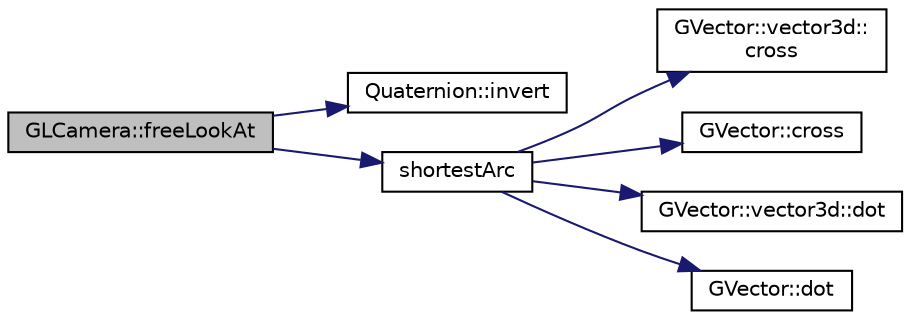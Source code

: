 digraph "GLCamera::freeLookAt"
{
 // INTERACTIVE_SVG=YES
  edge [fontname="Helvetica",fontsize="10",labelfontname="Helvetica",labelfontsize="10"];
  node [fontname="Helvetica",fontsize="10",shape=record];
  rankdir="LR";
  Node1 [label="GLCamera::freeLookAt",height=0.2,width=0.4,color="black", fillcolor="grey75", style="filled", fontcolor="black"];
  Node1 -> Node2 [color="midnightblue",fontsize="10",style="solid",fontname="Helvetica"];
  Node2 [label="Quaternion::invert",height=0.2,width=0.4,color="black", fillcolor="white", style="filled",URL="$dc/de3/class_quaternion.html#a3576d214879afac95cbd9adbfb89be75"];
  Node1 -> Node3 [color="midnightblue",fontsize="10",style="solid",fontname="Helvetica"];
  Node3 [label="shortestArc",height=0.2,width=0.4,color="black", fillcolor="white", style="filled",URL="$da/d07/quaternion_8h.html#a9985d0e04e33dd3f4f502a30bd5da28b"];
  Node3 -> Node4 [color="midnightblue",fontsize="10",style="solid",fontname="Helvetica"];
  Node4 [label="GVector::vector3d::\lcross",height=0.2,width=0.4,color="black", fillcolor="white", style="filled",URL="$d7/db8/class_g_vector_1_1vector3d.html#a50817bc365356657fb41028c056bc5a0"];
  Node3 -> Node5 [color="midnightblue",fontsize="10",style="solid",fontname="Helvetica"];
  Node5 [label="GVector::cross",height=0.2,width=0.4,color="black", fillcolor="white", style="filled",URL="$d5/da9/namespace_g_vector.html#a139c7095b744ff56295f42aa8e288f4c"];
  Node3 -> Node6 [color="midnightblue",fontsize="10",style="solid",fontname="Helvetica"];
  Node6 [label="GVector::vector3d::dot",height=0.2,width=0.4,color="black", fillcolor="white", style="filled",URL="$d7/db8/class_g_vector_1_1vector3d.html#af9ba531c9d36ca2e0dc80065bd19b9da"];
  Node3 -> Node7 [color="midnightblue",fontsize="10",style="solid",fontname="Helvetica"];
  Node7 [label="GVector::dot",height=0.2,width=0.4,color="black", fillcolor="white", style="filled",URL="$d5/da9/namespace_g_vector.html#ada9b819d8266fe34bfb13b480a9a3107"];
}
